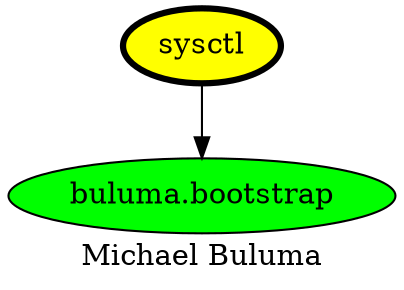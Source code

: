 digraph PhiloDilemma {
  label = "Michael Buluma" ;
  overlap=false
  {
    "sysctl" [fillcolor=yellow style=filled penwidth=3]
    "buluma.bootstrap" [fillcolor=green style=filled]
  }
  "sysctl" -> "buluma.bootstrap"
}
